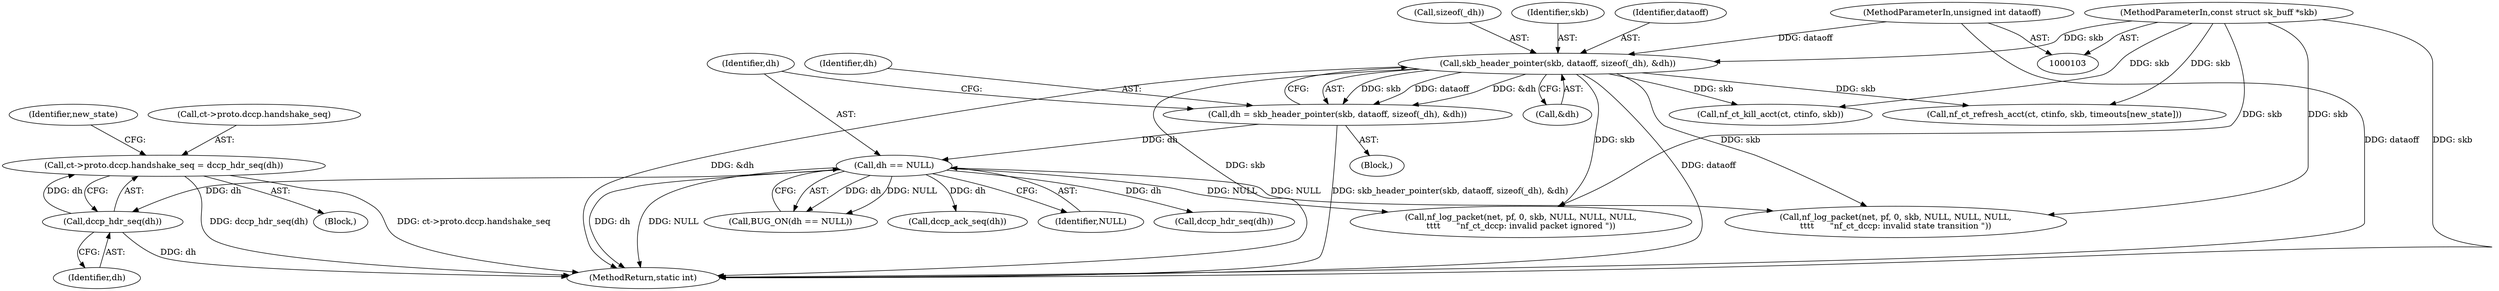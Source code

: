 digraph "0_linux_b22f5126a24b3b2f15448c3f2a254fc10cbc2b92_1@pointer" {
"1000329" [label="(Call,ct->proto.dccp.handshake_seq = dccp_hdr_seq(dh))"];
"1000337" [label="(Call,dccp_hdr_seq(dh))"];
"1000138" [label="(Call,dh == NULL)"];
"1000128" [label="(Call,dh = skb_header_pointer(skb, dataoff, sizeof(_dh), &dh))"];
"1000130" [label="(Call,skb_header_pointer(skb, dataoff, sizeof(_dh), &dh))"];
"1000105" [label="(MethodParameterIn,const struct sk_buff *skb)"];
"1000106" [label="(MethodParameterIn,unsigned int dataoff)"];
"1000249" [label="(Call,dccp_hdr_seq(dh))"];
"1000130" [label="(Call,skb_header_pointer(skb, dataoff, sizeof(_dh), &dh))"];
"1000111" [label="(Block,)"];
"1000391" [label="(Call,nf_log_packet(net, pf, 0, skb, NULL, NULL, NULL,\n\t\t\t\t      \"nf_ct_dccp: invalid state transition \"))"];
"1000138" [label="(Call,dh == NULL)"];
"1000106" [label="(MethodParameterIn,unsigned int dataoff)"];
"1000340" [label="(Identifier,new_state)"];
"1000451" [label="(MethodReturn,static int)"];
"1000133" [label="(Call,sizeof(_dh))"];
"1000135" [label="(Call,&dh)"];
"1000129" [label="(Identifier,dh)"];
"1000137" [label="(Call,BUG_ON(dh == NULL))"];
"1000131" [label="(Identifier,skb)"];
"1000263" [label="(Call,dccp_ack_seq(dh))"];
"1000370" [label="(Call,nf_log_packet(net, pf, 0, skb, NULL, NULL, NULL,\n\t\t\t\t      \"nf_ct_dccp: invalid packet ignored \"))"];
"1000159" [label="(Call,nf_ct_kill_acct(ct, ctinfo, skb))"];
"1000128" [label="(Call,dh = skb_header_pointer(skb, dataoff, sizeof(_dh), &dh))"];
"1000442" [label="(Call,nf_ct_refresh_acct(ct, ctinfo, skb, timeouts[new_state]))"];
"1000337" [label="(Call,dccp_hdr_seq(dh))"];
"1000330" [label="(Call,ct->proto.dccp.handshake_seq)"];
"1000329" [label="(Call,ct->proto.dccp.handshake_seq = dccp_hdr_seq(dh))"];
"1000139" [label="(Identifier,dh)"];
"1000338" [label="(Identifier,dh)"];
"1000132" [label="(Identifier,dataoff)"];
"1000105" [label="(MethodParameterIn,const struct sk_buff *skb)"];
"1000140" [label="(Identifier,NULL)"];
"1000305" [label="(Block,)"];
"1000329" -> "1000305"  [label="AST: "];
"1000329" -> "1000337"  [label="CFG: "];
"1000330" -> "1000329"  [label="AST: "];
"1000337" -> "1000329"  [label="AST: "];
"1000340" -> "1000329"  [label="CFG: "];
"1000329" -> "1000451"  [label="DDG: ct->proto.dccp.handshake_seq"];
"1000329" -> "1000451"  [label="DDG: dccp_hdr_seq(dh)"];
"1000337" -> "1000329"  [label="DDG: dh"];
"1000337" -> "1000338"  [label="CFG: "];
"1000338" -> "1000337"  [label="AST: "];
"1000337" -> "1000451"  [label="DDG: dh"];
"1000138" -> "1000337"  [label="DDG: dh"];
"1000138" -> "1000137"  [label="AST: "];
"1000138" -> "1000140"  [label="CFG: "];
"1000139" -> "1000138"  [label="AST: "];
"1000140" -> "1000138"  [label="AST: "];
"1000137" -> "1000138"  [label="CFG: "];
"1000138" -> "1000451"  [label="DDG: dh"];
"1000138" -> "1000451"  [label="DDG: NULL"];
"1000138" -> "1000137"  [label="DDG: dh"];
"1000138" -> "1000137"  [label="DDG: NULL"];
"1000128" -> "1000138"  [label="DDG: dh"];
"1000138" -> "1000249"  [label="DDG: dh"];
"1000138" -> "1000263"  [label="DDG: dh"];
"1000138" -> "1000370"  [label="DDG: NULL"];
"1000138" -> "1000391"  [label="DDG: NULL"];
"1000128" -> "1000111"  [label="AST: "];
"1000128" -> "1000130"  [label="CFG: "];
"1000129" -> "1000128"  [label="AST: "];
"1000130" -> "1000128"  [label="AST: "];
"1000139" -> "1000128"  [label="CFG: "];
"1000128" -> "1000451"  [label="DDG: skb_header_pointer(skb, dataoff, sizeof(_dh), &dh)"];
"1000130" -> "1000128"  [label="DDG: skb"];
"1000130" -> "1000128"  [label="DDG: dataoff"];
"1000130" -> "1000128"  [label="DDG: &dh"];
"1000130" -> "1000135"  [label="CFG: "];
"1000131" -> "1000130"  [label="AST: "];
"1000132" -> "1000130"  [label="AST: "];
"1000133" -> "1000130"  [label="AST: "];
"1000135" -> "1000130"  [label="AST: "];
"1000130" -> "1000451"  [label="DDG: dataoff"];
"1000130" -> "1000451"  [label="DDG: &dh"];
"1000130" -> "1000451"  [label="DDG: skb"];
"1000105" -> "1000130"  [label="DDG: skb"];
"1000106" -> "1000130"  [label="DDG: dataoff"];
"1000130" -> "1000159"  [label="DDG: skb"];
"1000130" -> "1000370"  [label="DDG: skb"];
"1000130" -> "1000391"  [label="DDG: skb"];
"1000130" -> "1000442"  [label="DDG: skb"];
"1000105" -> "1000103"  [label="AST: "];
"1000105" -> "1000451"  [label="DDG: skb"];
"1000105" -> "1000159"  [label="DDG: skb"];
"1000105" -> "1000370"  [label="DDG: skb"];
"1000105" -> "1000391"  [label="DDG: skb"];
"1000105" -> "1000442"  [label="DDG: skb"];
"1000106" -> "1000103"  [label="AST: "];
"1000106" -> "1000451"  [label="DDG: dataoff"];
}
